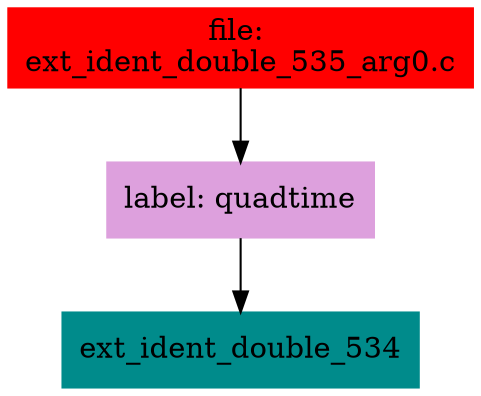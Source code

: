 digraph G {
node [shape=box]

0 [label="file: 
ext_ident_double_535_arg0.c",color=red, style=filled]
1 [label="label: quadtime",color=plum, style=filled]
0 -> 1
2 [label="ext_ident_double_534",color=cyan4, style=filled]
1 -> 2


}

